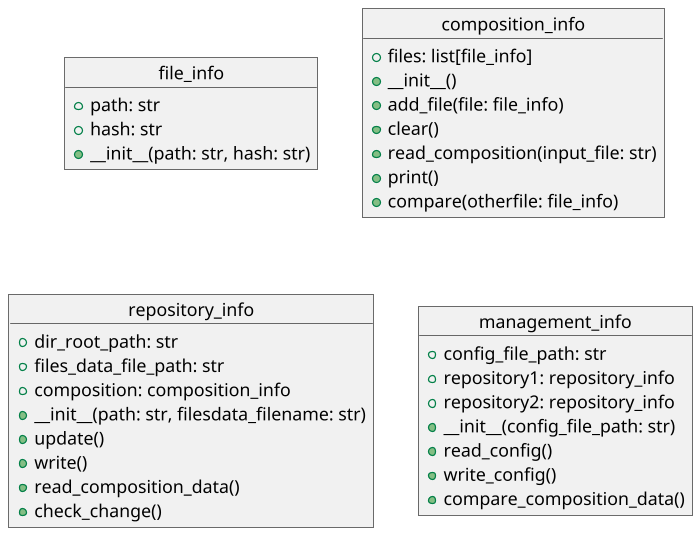 @startuml
scale 700 width

object file_info {
    + path: str
    + hash: str
    + __init__(path: str, hash: str)
}

object composition_info {
    + files: list[file_info]
    + __init__()
    + add_file(file: file_info)
    + clear()
    + read_composition(input_file: str)
    + print()
    + compare(otherfile: file_info)
}

object repository_info {
    + dir_root_path: str
    + files_data_file_path: str
    + composition: composition_info
    + __init__(path: str, filesdata_filename: str)
    + update()
    + write()
    + read_composition_data()
    + check_change()
}

object management_info {
    + config_file_path: str
    + repository1: repository_info
    + repository2: repository_info
    + __init__(config_file_path: str)
    + read_config()
    + write_config()
    + compare_composition_data()
}

